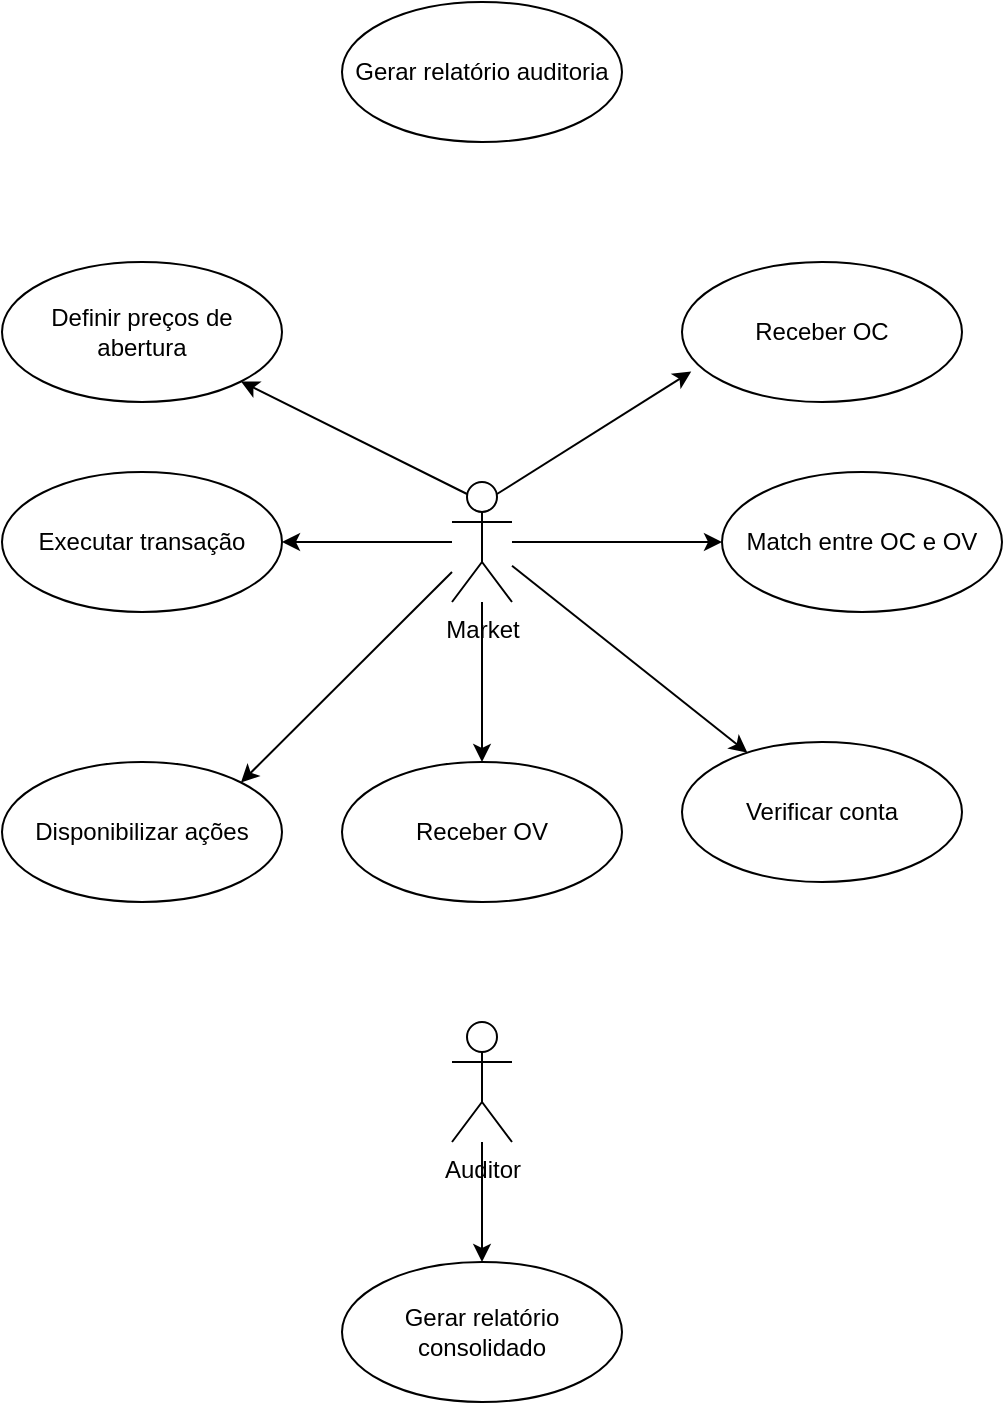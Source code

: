 <mxfile version="18.0.3" type="device"><diagram id="T0Uz6S_nWpCkBVGbkVSA" name="Page-1"><mxGraphModel dx="1673" dy="934" grid="1" gridSize="10" guides="1" tooltips="1" connect="1" arrows="1" fold="1" page="1" pageScale="1" pageWidth="1200" pageHeight="1920" math="0" shadow="0"><root><mxCell id="0"/><mxCell id="1" parent="0"/><mxCell id="lGpDw0DA5fS2U4tsAMBW-20" style="edgeStyle=orthogonalEdgeStyle;rounded=0;orthogonalLoop=1;jettySize=auto;html=1;entryX=1;entryY=0.5;entryDx=0;entryDy=0;" edge="1" parent="1" source="lGpDw0DA5fS2U4tsAMBW-1" target="lGpDw0DA5fS2U4tsAMBW-8"><mxGeometry relative="1" as="geometry"/></mxCell><mxCell id="lGpDw0DA5fS2U4tsAMBW-28" style="edgeStyle=orthogonalEdgeStyle;rounded=0;orthogonalLoop=1;jettySize=auto;html=1;" edge="1" parent="1" source="lGpDw0DA5fS2U4tsAMBW-1" target="lGpDw0DA5fS2U4tsAMBW-6"><mxGeometry relative="1" as="geometry"/></mxCell><mxCell id="lGpDw0DA5fS2U4tsAMBW-31" style="edgeStyle=orthogonalEdgeStyle;rounded=0;orthogonalLoop=1;jettySize=auto;html=1;" edge="1" parent="1" source="lGpDw0DA5fS2U4tsAMBW-1" target="lGpDw0DA5fS2U4tsAMBW-7"><mxGeometry relative="1" as="geometry"/></mxCell><mxCell id="lGpDw0DA5fS2U4tsAMBW-1" value="Market" style="shape=umlActor;verticalLabelPosition=bottom;verticalAlign=top;html=1;" vertex="1" parent="1"><mxGeometry x="585" y="320" width="30" height="60" as="geometry"/></mxCell><mxCell id="lGpDw0DA5fS2U4tsAMBW-2" value="Disponibilizar ações" style="ellipse;whiteSpace=wrap;html=1;" vertex="1" parent="1"><mxGeometry x="360" y="460" width="140" height="70" as="geometry"/></mxCell><mxCell id="lGpDw0DA5fS2U4tsAMBW-32" style="edgeStyle=orthogonalEdgeStyle;rounded=0;orthogonalLoop=1;jettySize=auto;html=1;entryX=0.5;entryY=0;entryDx=0;entryDy=0;" edge="1" parent="1" source="lGpDw0DA5fS2U4tsAMBW-3" target="lGpDw0DA5fS2U4tsAMBW-9"><mxGeometry relative="1" as="geometry"/></mxCell><mxCell id="lGpDw0DA5fS2U4tsAMBW-3" value="Auditor" style="shape=umlActor;verticalLabelPosition=bottom;verticalAlign=top;html=1;" vertex="1" parent="1"><mxGeometry x="585" y="590" width="30" height="60" as="geometry"/></mxCell><mxCell id="lGpDw0DA5fS2U4tsAMBW-4" value="Definir preços de abertura" style="ellipse;whiteSpace=wrap;html=1;" vertex="1" parent="1"><mxGeometry x="360" y="210" width="140" height="70" as="geometry"/></mxCell><mxCell id="lGpDw0DA5fS2U4tsAMBW-5" value="Receber OC" style="ellipse;whiteSpace=wrap;html=1;" vertex="1" parent="1"><mxGeometry x="700" y="210" width="140" height="70" as="geometry"/></mxCell><mxCell id="lGpDw0DA5fS2U4tsAMBW-6" value="Receber OV" style="ellipse;whiteSpace=wrap;html=1;" vertex="1" parent="1"><mxGeometry x="530" y="460" width="140" height="70" as="geometry"/></mxCell><mxCell id="lGpDw0DA5fS2U4tsAMBW-7" value="Match entre OC e OV" style="ellipse;whiteSpace=wrap;html=1;" vertex="1" parent="1"><mxGeometry x="720" y="315" width="140" height="70" as="geometry"/></mxCell><mxCell id="lGpDw0DA5fS2U4tsAMBW-8" value="Executar transação" style="ellipse;whiteSpace=wrap;html=1;" vertex="1" parent="1"><mxGeometry x="360" y="315" width="140" height="70" as="geometry"/></mxCell><mxCell id="lGpDw0DA5fS2U4tsAMBW-9" value="Gerar relatório consolidado" style="ellipse;whiteSpace=wrap;html=1;" vertex="1" parent="1"><mxGeometry x="530" y="710" width="140" height="70" as="geometry"/></mxCell><mxCell id="lGpDw0DA5fS2U4tsAMBW-10" value="Gerar relatório auditoria" style="ellipse;whiteSpace=wrap;html=1;" vertex="1" parent="1"><mxGeometry x="530" y="80" width="140" height="70" as="geometry"/></mxCell><mxCell id="lGpDw0DA5fS2U4tsAMBW-11" value="Verificar conta" style="ellipse;whiteSpace=wrap;html=1;" vertex="1" parent="1"><mxGeometry x="700" y="450" width="140" height="70" as="geometry"/></mxCell><mxCell id="lGpDw0DA5fS2U4tsAMBW-16" style="edgeStyle=orthogonalEdgeStyle;rounded=0;orthogonalLoop=1;jettySize=auto;html=1;exitX=0.5;exitY=1;exitDx=0;exitDy=0;" edge="1" parent="1" source="lGpDw0DA5fS2U4tsAMBW-7" target="lGpDw0DA5fS2U4tsAMBW-7"><mxGeometry relative="1" as="geometry"/></mxCell><mxCell id="lGpDw0DA5fS2U4tsAMBW-24" value="" style="endArrow=classic;html=1;rounded=0;exitX=0.75;exitY=0.1;exitDx=0;exitDy=0;exitPerimeter=0;entryX=0.033;entryY=0.783;entryDx=0;entryDy=0;entryPerimeter=0;" edge="1" parent="1" source="lGpDw0DA5fS2U4tsAMBW-1" target="lGpDw0DA5fS2U4tsAMBW-5"><mxGeometry width="50" height="50" relative="1" as="geometry"><mxPoint x="790" y="540" as="sourcePoint"/><mxPoint x="840" y="490" as="targetPoint"/></mxGeometry></mxCell><mxCell id="lGpDw0DA5fS2U4tsAMBW-25" value="" style="endArrow=classic;html=1;rounded=0;exitX=0.25;exitY=0.1;exitDx=0;exitDy=0;exitPerimeter=0;entryX=1;entryY=1;entryDx=0;entryDy=0;" edge="1" parent="1" source="lGpDw0DA5fS2U4tsAMBW-1" target="lGpDw0DA5fS2U4tsAMBW-4"><mxGeometry width="50" height="50" relative="1" as="geometry"><mxPoint x="617.5" y="336.0" as="sourcePoint"/><mxPoint x="714.62" y="274.81" as="targetPoint"/></mxGeometry></mxCell><mxCell id="lGpDw0DA5fS2U4tsAMBW-26" value="" style="endArrow=classic;html=1;rounded=0;entryX=1;entryY=0;entryDx=0;entryDy=0;" edge="1" parent="1" source="lGpDw0DA5fS2U4tsAMBW-1" target="lGpDw0DA5fS2U4tsAMBW-2"><mxGeometry width="50" height="50" relative="1" as="geometry"><mxPoint x="530" y="390" as="sourcePoint"/><mxPoint x="489.919" y="279.536" as="targetPoint"/></mxGeometry></mxCell><mxCell id="lGpDw0DA5fS2U4tsAMBW-27" value="" style="endArrow=classic;html=1;rounded=0;" edge="1" parent="1" source="lGpDw0DA5fS2U4tsAMBW-1" target="lGpDw0DA5fS2U4tsAMBW-11"><mxGeometry width="50" height="50" relative="1" as="geometry"><mxPoint x="790" y="540" as="sourcePoint"/><mxPoint x="840" y="490" as="targetPoint"/></mxGeometry></mxCell></root></mxGraphModel></diagram></mxfile>